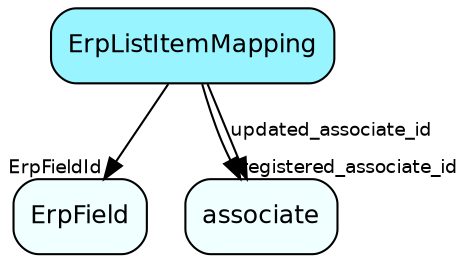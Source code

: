 digraph ErpListItemMapping  {
node [shape = box style="rounded, filled" fontname = "Helvetica" fontsize = "12" ]
edge [fontname = "Helvetica" fontsize = "9"]

ErpListItemMapping[fillcolor = "cadetblue1"]
ErpField[fillcolor = "azure1"]
associate[fillcolor = "azure1"]
ErpListItemMapping -> ErpField [headlabel = "ErpFieldId"]
ErpListItemMapping -> associate [headlabel = "registered_associate_id"]
ErpListItemMapping -> associate [label = "updated_associate_id"]
}
